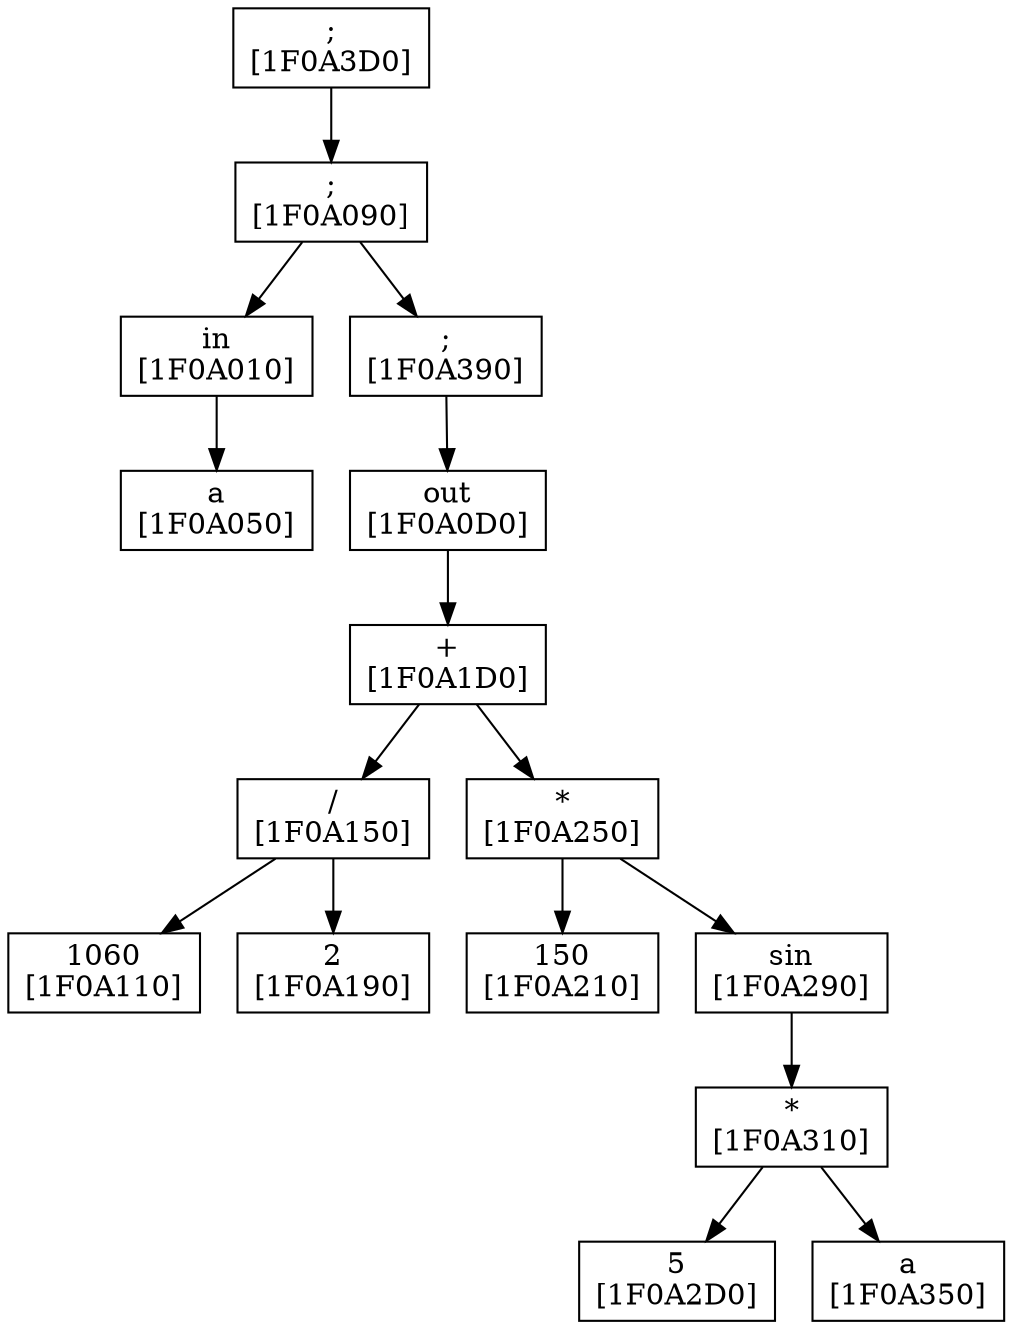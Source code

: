 digraph Tree
{
	node[shape = polygon];
";
[1F0A3D0]"
";
[1F0A3D0]"->";
[1F0A090]"
";
[1F0A090]"->"in
[1F0A010]"
"in
[1F0A010]"->"a
[1F0A050]"
";
[1F0A090]"->";
[1F0A390]"
";
[1F0A390]"->"out
[1F0A0D0]"
"out
[1F0A0D0]"->"+
[1F0A1D0]"
"+
[1F0A1D0]"->"/
[1F0A150]"
"/
[1F0A150]"->"1060
[1F0A110]"
"/
[1F0A150]"->"2
[1F0A190]"
"+
[1F0A1D0]"->"*
[1F0A250]"
"*
[1F0A250]"->"150
[1F0A210]"
"*
[1F0A250]"->"sin
[1F0A290]"
"sin
[1F0A290]"->"*
[1F0A310]"
"*
[1F0A310]"->"5
[1F0A2D0]"
"*
[1F0A310]"->"a
[1F0A350]"
}
